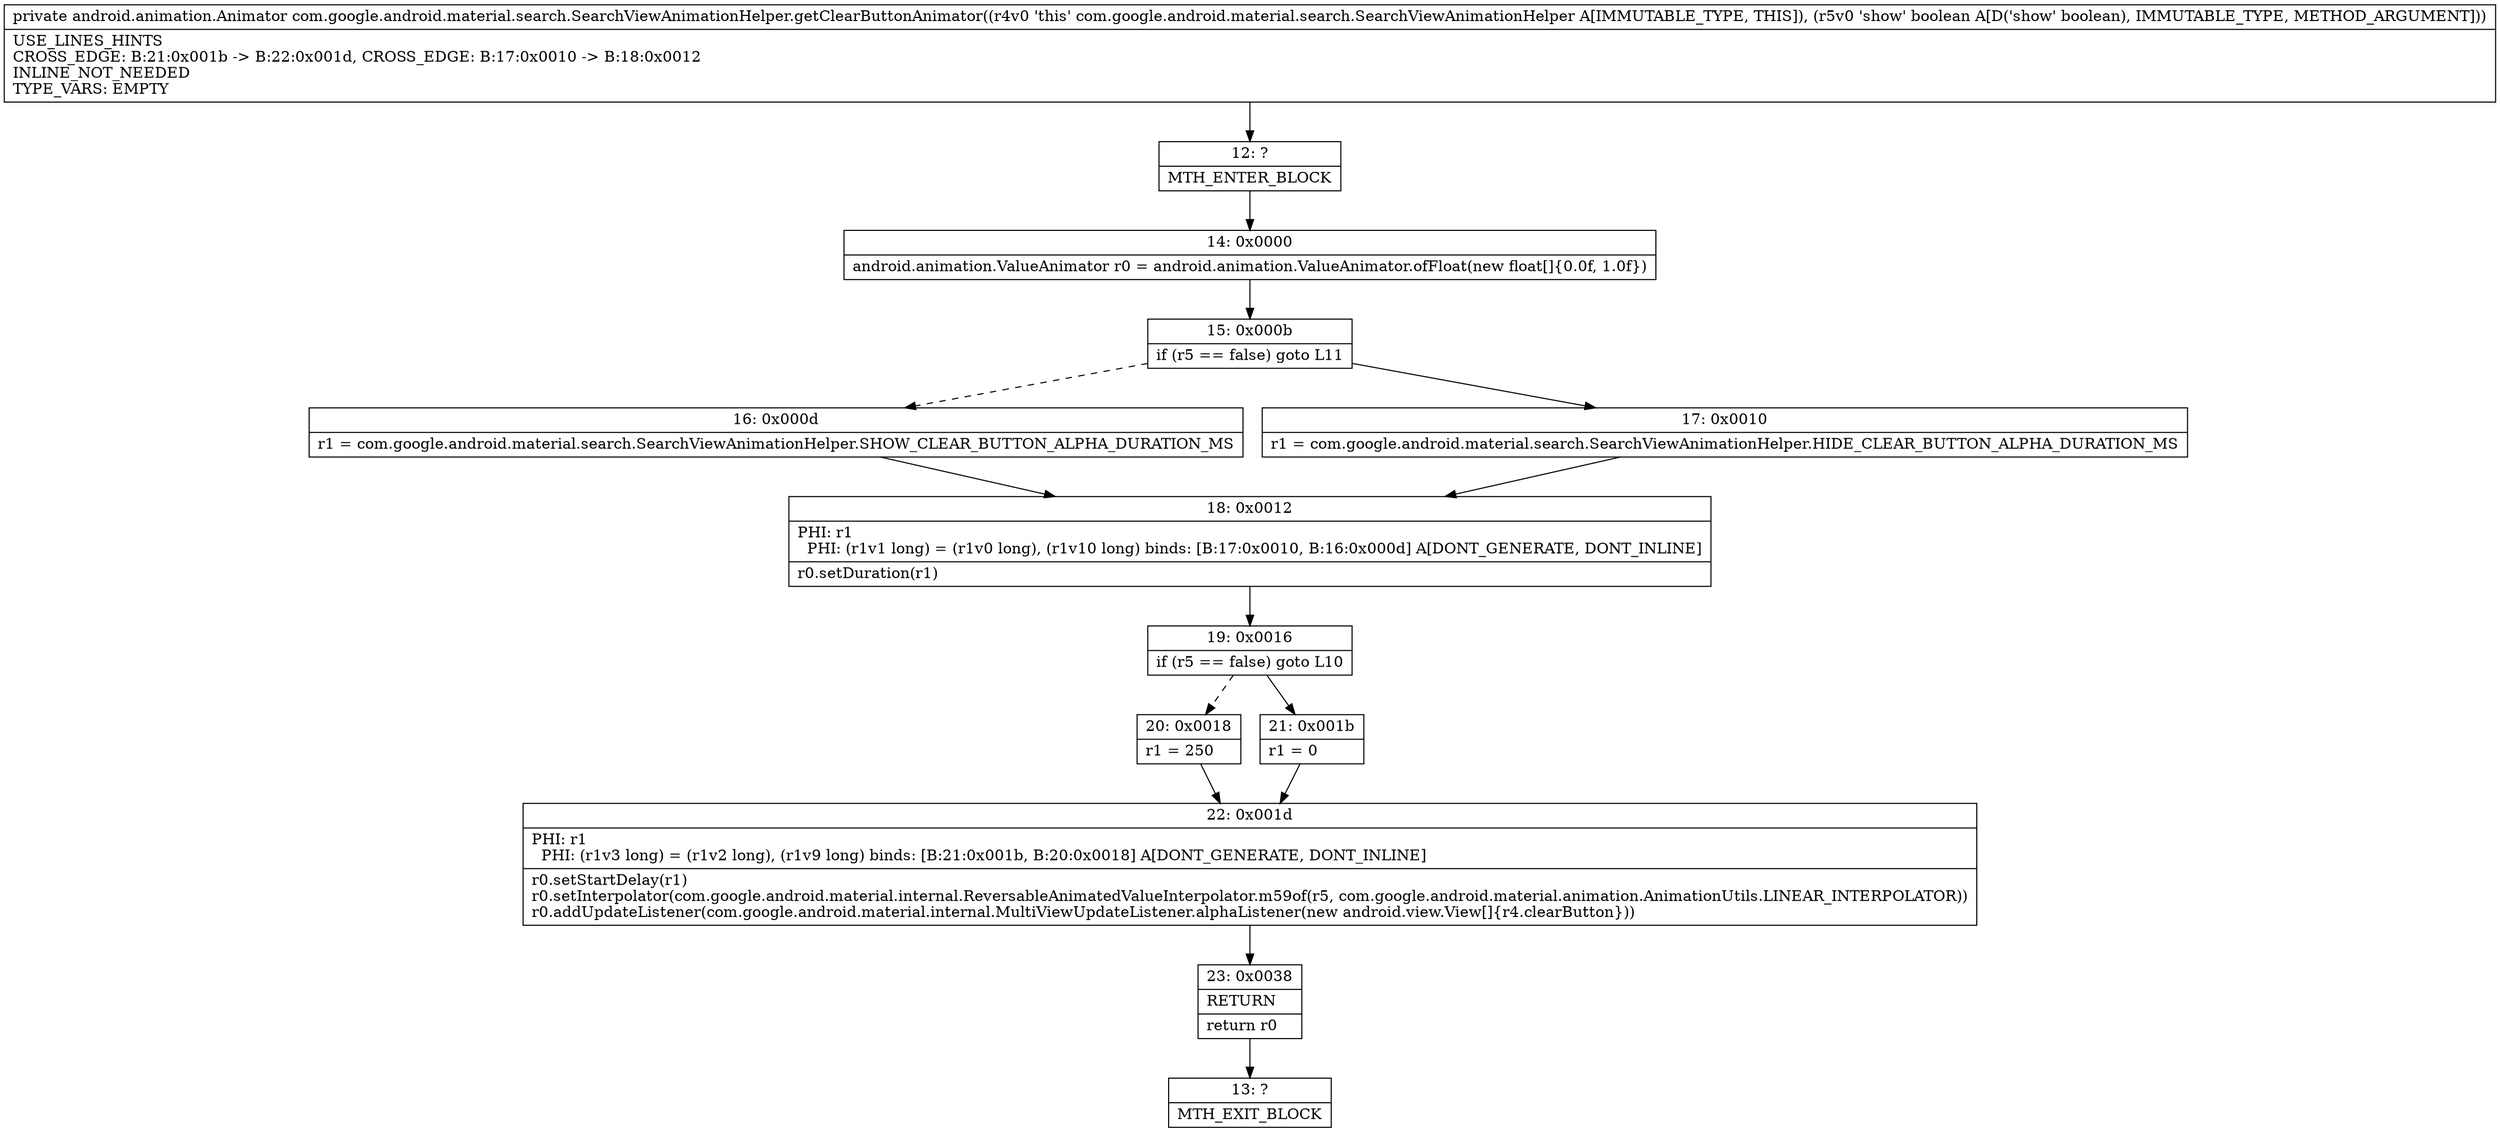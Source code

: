 digraph "CFG forcom.google.android.material.search.SearchViewAnimationHelper.getClearButtonAnimator(Z)Landroid\/animation\/Animator;" {
Node_12 [shape=record,label="{12\:\ ?|MTH_ENTER_BLOCK\l}"];
Node_14 [shape=record,label="{14\:\ 0x0000|android.animation.ValueAnimator r0 = android.animation.ValueAnimator.ofFloat(new float[]\{0.0f, 1.0f\})\l}"];
Node_15 [shape=record,label="{15\:\ 0x000b|if (r5 == false) goto L11\l}"];
Node_16 [shape=record,label="{16\:\ 0x000d|r1 = com.google.android.material.search.SearchViewAnimationHelper.SHOW_CLEAR_BUTTON_ALPHA_DURATION_MS\l}"];
Node_18 [shape=record,label="{18\:\ 0x0012|PHI: r1 \l  PHI: (r1v1 long) = (r1v0 long), (r1v10 long) binds: [B:17:0x0010, B:16:0x000d] A[DONT_GENERATE, DONT_INLINE]\l|r0.setDuration(r1)\l}"];
Node_19 [shape=record,label="{19\:\ 0x0016|if (r5 == false) goto L10\l}"];
Node_20 [shape=record,label="{20\:\ 0x0018|r1 = 250\l}"];
Node_22 [shape=record,label="{22\:\ 0x001d|PHI: r1 \l  PHI: (r1v3 long) = (r1v2 long), (r1v9 long) binds: [B:21:0x001b, B:20:0x0018] A[DONT_GENERATE, DONT_INLINE]\l|r0.setStartDelay(r1)\lr0.setInterpolator(com.google.android.material.internal.ReversableAnimatedValueInterpolator.m59of(r5, com.google.android.material.animation.AnimationUtils.LINEAR_INTERPOLATOR))\lr0.addUpdateListener(com.google.android.material.internal.MultiViewUpdateListener.alphaListener(new android.view.View[]\{r4.clearButton\}))\l}"];
Node_23 [shape=record,label="{23\:\ 0x0038|RETURN\l|return r0\l}"];
Node_13 [shape=record,label="{13\:\ ?|MTH_EXIT_BLOCK\l}"];
Node_21 [shape=record,label="{21\:\ 0x001b|r1 = 0\l}"];
Node_17 [shape=record,label="{17\:\ 0x0010|r1 = com.google.android.material.search.SearchViewAnimationHelper.HIDE_CLEAR_BUTTON_ALPHA_DURATION_MS\l}"];
MethodNode[shape=record,label="{private android.animation.Animator com.google.android.material.search.SearchViewAnimationHelper.getClearButtonAnimator((r4v0 'this' com.google.android.material.search.SearchViewAnimationHelper A[IMMUTABLE_TYPE, THIS]), (r5v0 'show' boolean A[D('show' boolean), IMMUTABLE_TYPE, METHOD_ARGUMENT]))  | USE_LINES_HINTS\lCROSS_EDGE: B:21:0x001b \-\> B:22:0x001d, CROSS_EDGE: B:17:0x0010 \-\> B:18:0x0012\lINLINE_NOT_NEEDED\lTYPE_VARS: EMPTY\l}"];
MethodNode -> Node_12;Node_12 -> Node_14;
Node_14 -> Node_15;
Node_15 -> Node_16[style=dashed];
Node_15 -> Node_17;
Node_16 -> Node_18;
Node_18 -> Node_19;
Node_19 -> Node_20[style=dashed];
Node_19 -> Node_21;
Node_20 -> Node_22;
Node_22 -> Node_23;
Node_23 -> Node_13;
Node_21 -> Node_22;
Node_17 -> Node_18;
}

